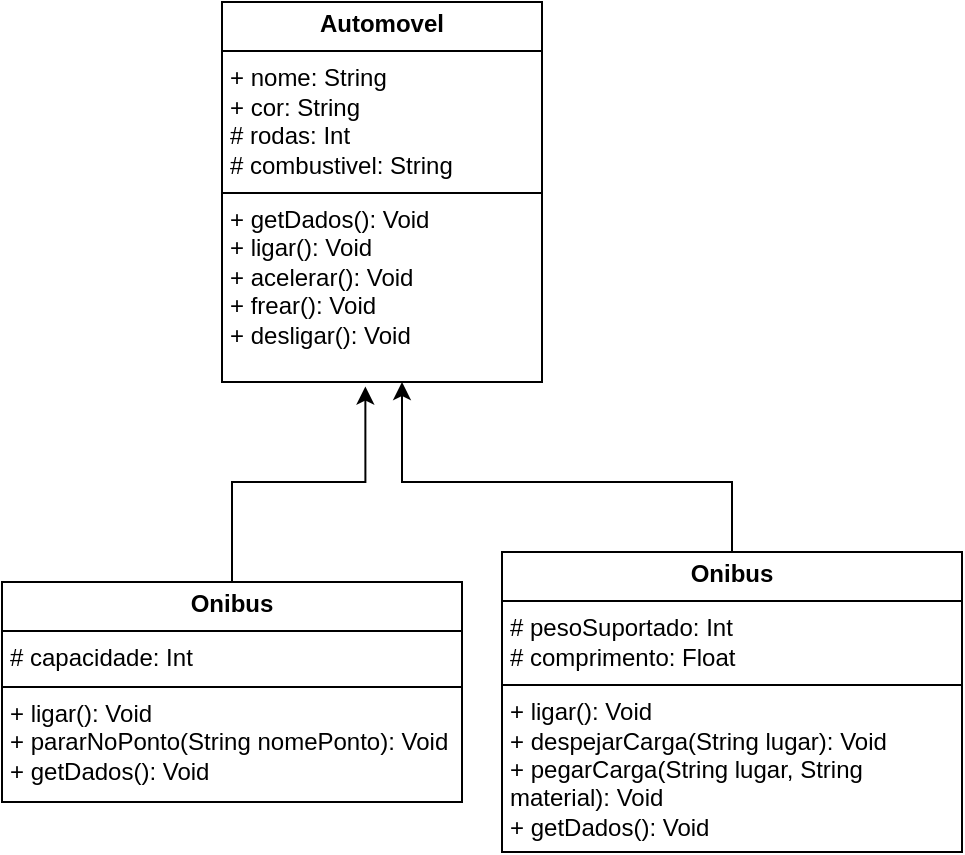 <mxfile version="24.8.6">
  <diagram name="Página-1" id="c1tC7LxAb9pQ3drm0hh5">
    <mxGraphModel dx="921" dy="373" grid="1" gridSize="10" guides="1" tooltips="1" connect="1" arrows="1" fold="1" page="1" pageScale="1" pageWidth="827" pageHeight="1169" math="0" shadow="0">
      <root>
        <mxCell id="0" />
        <mxCell id="1" parent="0" />
        <mxCell id="1jHDpUgUWShv2iI5Gh_v-1" value="&lt;p style=&quot;margin:0px;margin-top:4px;text-align:center;&quot;&gt;&lt;b&gt;Automovel&lt;/b&gt;&lt;/p&gt;&lt;hr size=&quot;1&quot; style=&quot;border-style:solid;&quot;&gt;&lt;p style=&quot;margin:0px;margin-left:4px;&quot;&gt;+ nome: String&lt;/p&gt;&lt;p style=&quot;margin:0px;margin-left:4px;&quot;&gt;+ cor: String&lt;/p&gt;&lt;p style=&quot;margin:0px;margin-left:4px;&quot;&gt;# rodas: Int&lt;/p&gt;&lt;p style=&quot;margin:0px;margin-left:4px;&quot;&gt;# combustivel: String&lt;/p&gt;&lt;hr size=&quot;1&quot; style=&quot;border-style:solid;&quot;&gt;&lt;p style=&quot;margin:0px;margin-left:4px;&quot;&gt;+ getDados(): Void&lt;/p&gt;&lt;p style=&quot;margin:0px;margin-left:4px;&quot;&gt;+ ligar(): Void&lt;/p&gt;&lt;p style=&quot;margin:0px;margin-left:4px;&quot;&gt;+ acelerar(): Void&lt;/p&gt;&lt;p style=&quot;margin:0px;margin-left:4px;&quot;&gt;+ frear(): Void&lt;/p&gt;&lt;p style=&quot;margin:0px;margin-left:4px;&quot;&gt;+ desligar(): Void&lt;/p&gt;&lt;p style=&quot;margin:0px;margin-left:4px;&quot;&gt;&lt;br&gt;&lt;/p&gt;" style="verticalAlign=top;align=left;overflow=fill;html=1;whiteSpace=wrap;" vertex="1" parent="1">
          <mxGeometry x="340" y="160" width="160" height="190" as="geometry" />
        </mxCell>
        <mxCell id="1jHDpUgUWShv2iI5Gh_v-2" value="&lt;p style=&quot;margin:0px;margin-top:4px;text-align:center;&quot;&gt;&lt;b&gt;Onibus&lt;/b&gt;&lt;/p&gt;&lt;hr size=&quot;1&quot; style=&quot;border-style:solid;&quot;&gt;&lt;p style=&quot;margin:0px;margin-left:4px;&quot;&gt;# capacidade: Int&lt;/p&gt;&lt;hr size=&quot;1&quot; style=&quot;border-style:solid;&quot;&gt;&lt;p style=&quot;margin:0px;margin-left:4px;&quot;&gt;+ ligar(): Void&lt;/p&gt;&lt;p style=&quot;margin:0px;margin-left:4px;&quot;&gt;+ pararNoPonto(String nomePonto): Void&lt;/p&gt;&lt;p style=&quot;margin:0px;margin-left:4px;&quot;&gt;+ getDados&lt;span style=&quot;background-color: initial;&quot;&gt;(): Void&lt;/span&gt;&lt;/p&gt;" style="verticalAlign=top;align=left;overflow=fill;html=1;whiteSpace=wrap;" vertex="1" parent="1">
          <mxGeometry x="230" y="450" width="230" height="110" as="geometry" />
        </mxCell>
        <mxCell id="1jHDpUgUWShv2iI5Gh_v-5" style="edgeStyle=orthogonalEdgeStyle;rounded=0;orthogonalLoop=1;jettySize=auto;html=1;" edge="1" parent="1" source="1jHDpUgUWShv2iI5Gh_v-3">
          <mxGeometry relative="1" as="geometry">
            <mxPoint x="430" y="350" as="targetPoint" />
            <Array as="points">
              <mxPoint x="595" y="400" />
              <mxPoint x="430" y="400" />
            </Array>
          </mxGeometry>
        </mxCell>
        <mxCell id="1jHDpUgUWShv2iI5Gh_v-3" value="&lt;p style=&quot;margin:0px;margin-top:4px;text-align:center;&quot;&gt;&lt;b&gt;Onibus&lt;/b&gt;&lt;/p&gt;&lt;hr size=&quot;1&quot; style=&quot;border-style:solid;&quot;&gt;&lt;p style=&quot;margin:0px;margin-left:4px;&quot;&gt;# pesoSuportado: Int&lt;/p&gt;&lt;p style=&quot;margin:0px;margin-left:4px;&quot;&gt;# comprimento: Float&lt;/p&gt;&lt;hr size=&quot;1&quot; style=&quot;border-style:solid;&quot;&gt;&lt;p style=&quot;margin:0px;margin-left:4px;&quot;&gt;+ ligar(): Void&lt;/p&gt;&lt;p style=&quot;margin:0px;margin-left:4px;&quot;&gt;+ despejarCarga(String lugar): Void&lt;/p&gt;&lt;p style=&quot;margin: 0px 0px 0px 4px;&quot;&gt;+ pegarCarga(String lugar, String material): Void&lt;/p&gt;&lt;p style=&quot;margin:0px;margin-left:4px;&quot;&gt;+ getDados&lt;span style=&quot;background-color: initial;&quot;&gt;(): Void&lt;/span&gt;&lt;/p&gt;" style="verticalAlign=top;align=left;overflow=fill;html=1;whiteSpace=wrap;" vertex="1" parent="1">
          <mxGeometry x="480" y="435" width="230" height="150" as="geometry" />
        </mxCell>
        <mxCell id="1jHDpUgUWShv2iI5Gh_v-4" style="edgeStyle=orthogonalEdgeStyle;rounded=0;orthogonalLoop=1;jettySize=auto;html=1;exitX=0.5;exitY=0;exitDx=0;exitDy=0;entryX=0.448;entryY=1.012;entryDx=0;entryDy=0;entryPerimeter=0;" edge="1" parent="1" source="1jHDpUgUWShv2iI5Gh_v-2" target="1jHDpUgUWShv2iI5Gh_v-1">
          <mxGeometry relative="1" as="geometry" />
        </mxCell>
      </root>
    </mxGraphModel>
  </diagram>
</mxfile>
